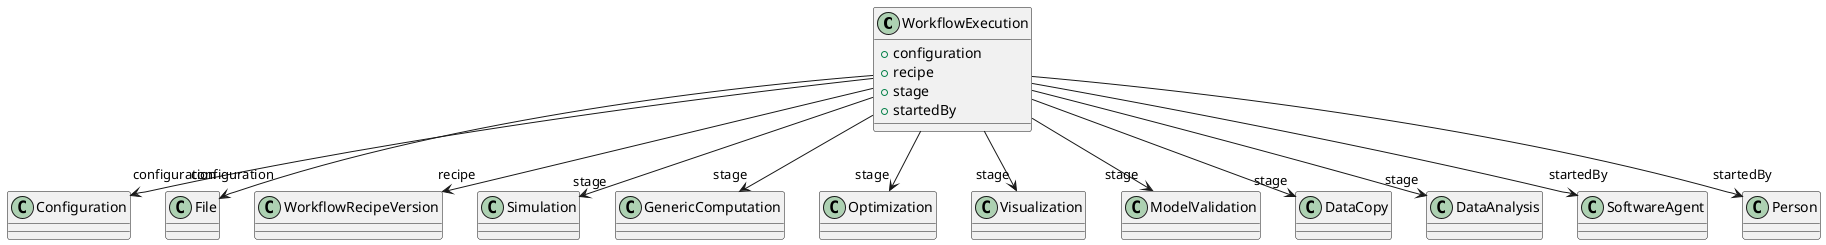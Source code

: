 @startuml
class WorkflowExecution {
+configuration
+recipe
+stage
+startedBy

}
WorkflowExecution -d-> "configuration" Configuration
WorkflowExecution -d-> "configuration" File
WorkflowExecution -d-> "recipe" WorkflowRecipeVersion
WorkflowExecution -d-> "stage" Simulation
WorkflowExecution -d-> "stage" GenericComputation
WorkflowExecution -d-> "stage" Optimization
WorkflowExecution -d-> "stage" Visualization
WorkflowExecution -d-> "stage" ModelValidation
WorkflowExecution -d-> "stage" DataCopy
WorkflowExecution -d-> "stage" DataAnalysis
WorkflowExecution -d-> "startedBy" SoftwareAgent
WorkflowExecution -d-> "startedBy" Person

@enduml
